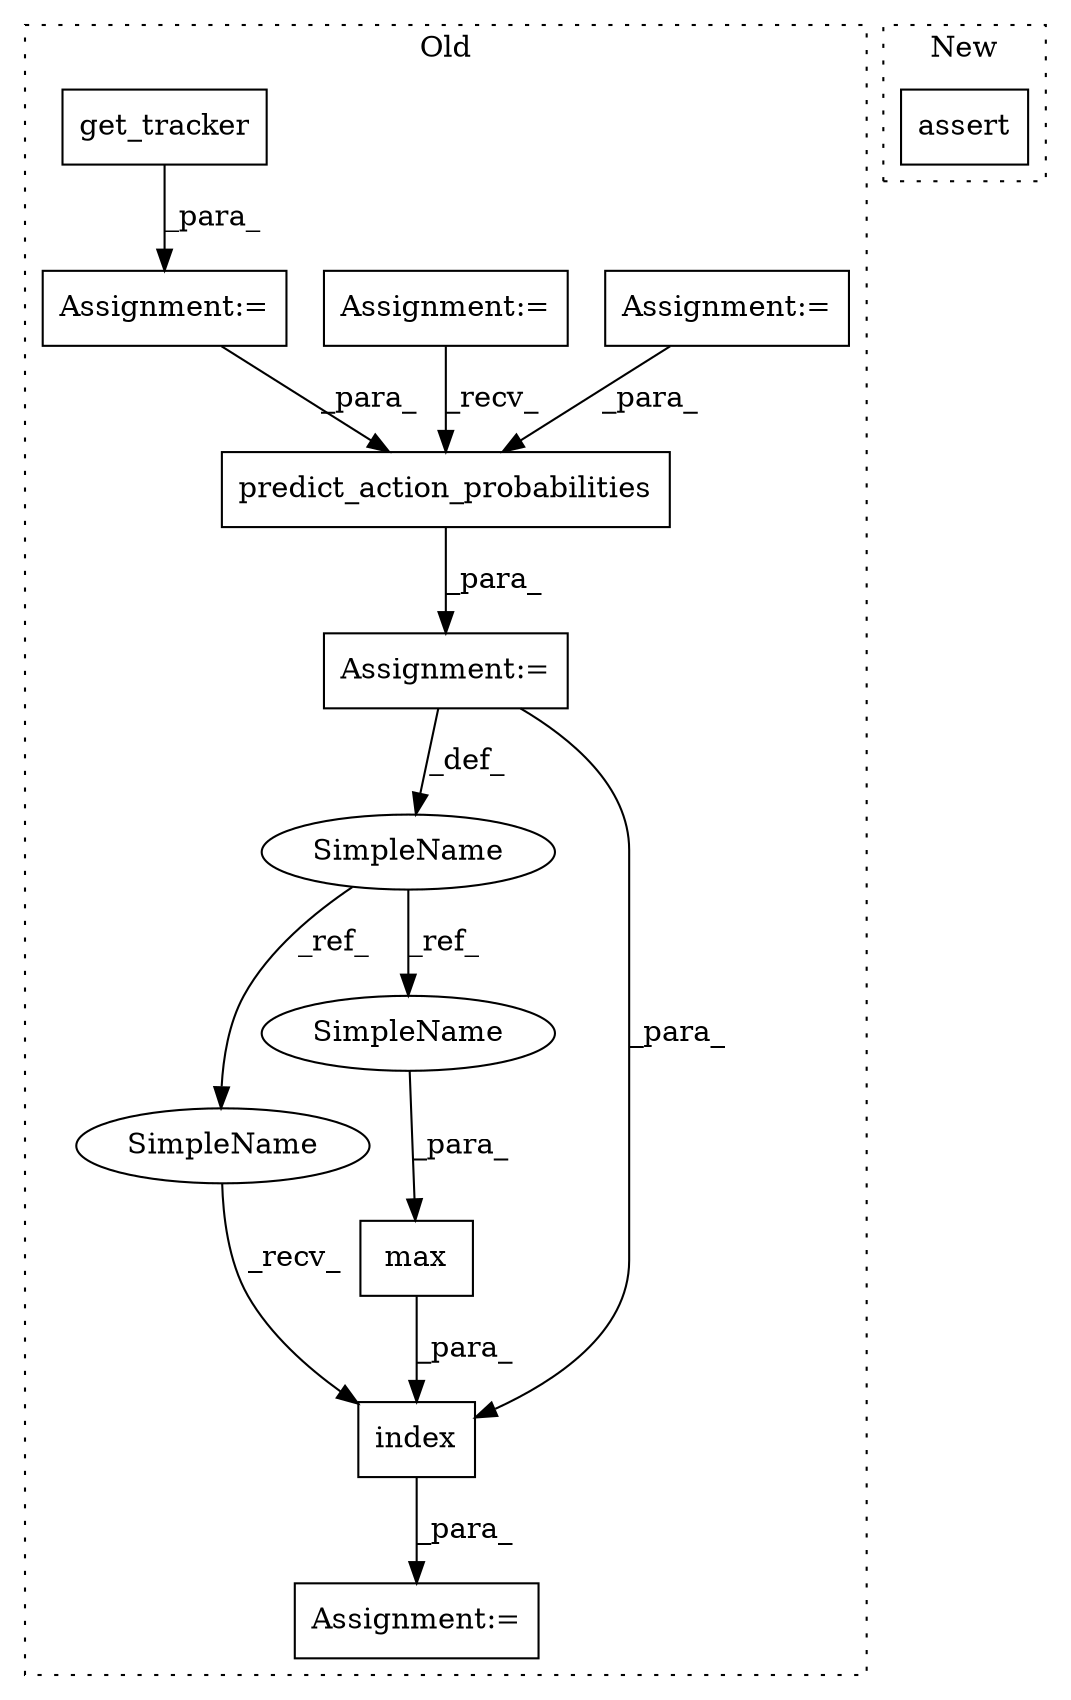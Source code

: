 digraph G {
subgraph cluster0 {
1 [label="predict_action_probabilities" a="32" s="23405,23448" l="29,1" shape="box"];
3 [label="max" a="32" s="23474,23484" l="4,1" shape="box"];
4 [label="SimpleName" a="42" s="23383" l="6" shape="ellipse"];
5 [label="index" a="32" s="23468,23485" l="6,1" shape="box"];
6 [label="Assignment:=" a="7" s="23460" l="1" shape="box"];
7 [label="Assignment:=" a="7" s="23357" l="1" shape="box"];
8 [label="Assignment:=" a="7" s="23065" l="6" shape="box"];
9 [label="Assignment:=" a="7" s="23113" l="14" shape="box"];
10 [label="Assignment:=" a="7" s="23389" l="1" shape="box"];
11 [label="get_tracker" a="32" s="23358,23376" l="12,1" shape="box"];
12 [label="SimpleName" a="42" s="23461" l="6" shape="ellipse"];
13 [label="SimpleName" a="42" s="23478" l="6" shape="ellipse"];
label = "Old";
style="dotted";
}
subgraph cluster1 {
2 [label="assert" a="6" s="24503" l="7" shape="box"];
label = "New";
style="dotted";
}
1 -> 10 [label="_para_"];
3 -> 5 [label="_para_"];
4 -> 12 [label="_ref_"];
4 -> 13 [label="_ref_"];
5 -> 6 [label="_para_"];
7 -> 1 [label="_para_"];
8 -> 1 [label="_para_"];
9 -> 1 [label="_recv_"];
10 -> 4 [label="_def_"];
10 -> 5 [label="_para_"];
11 -> 7 [label="_para_"];
12 -> 5 [label="_recv_"];
13 -> 3 [label="_para_"];
}